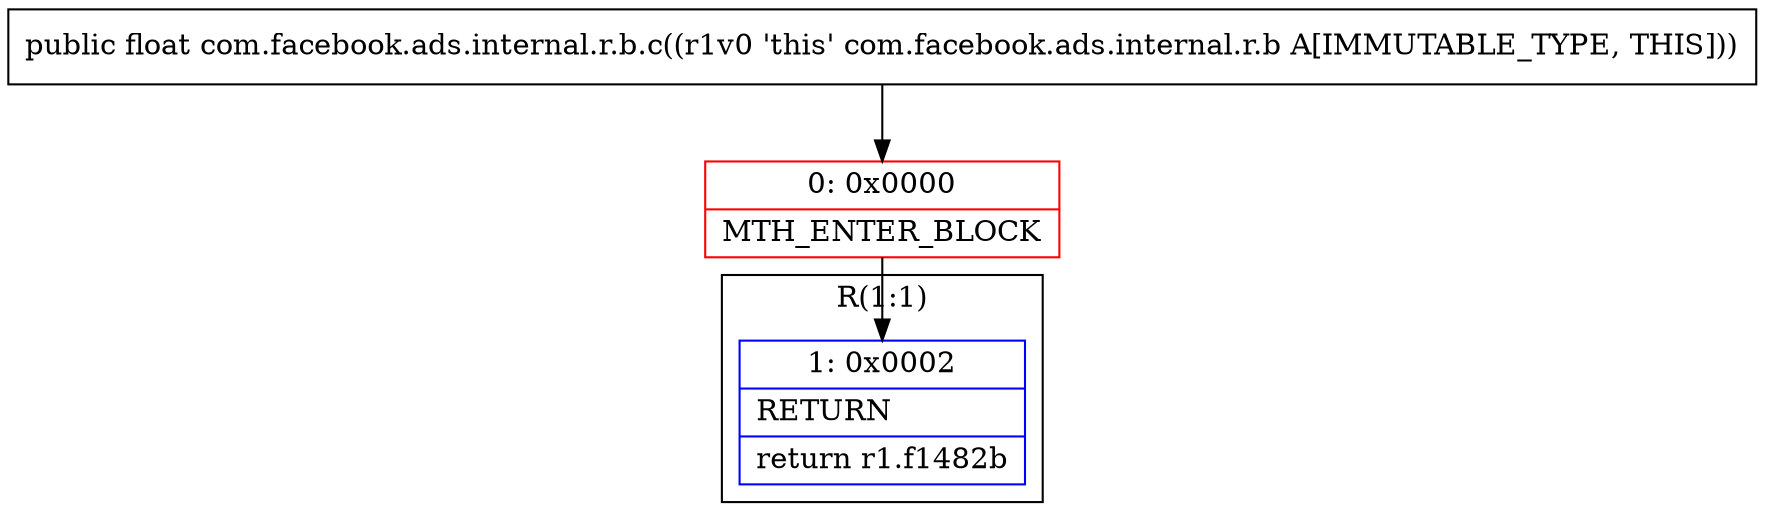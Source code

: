 digraph "CFG forcom.facebook.ads.internal.r.b.c()F" {
subgraph cluster_Region_576820255 {
label = "R(1:1)";
node [shape=record,color=blue];
Node_1 [shape=record,label="{1\:\ 0x0002|RETURN\l|return r1.f1482b\l}"];
}
Node_0 [shape=record,color=red,label="{0\:\ 0x0000|MTH_ENTER_BLOCK\l}"];
MethodNode[shape=record,label="{public float com.facebook.ads.internal.r.b.c((r1v0 'this' com.facebook.ads.internal.r.b A[IMMUTABLE_TYPE, THIS])) }"];
MethodNode -> Node_0;
Node_0 -> Node_1;
}

